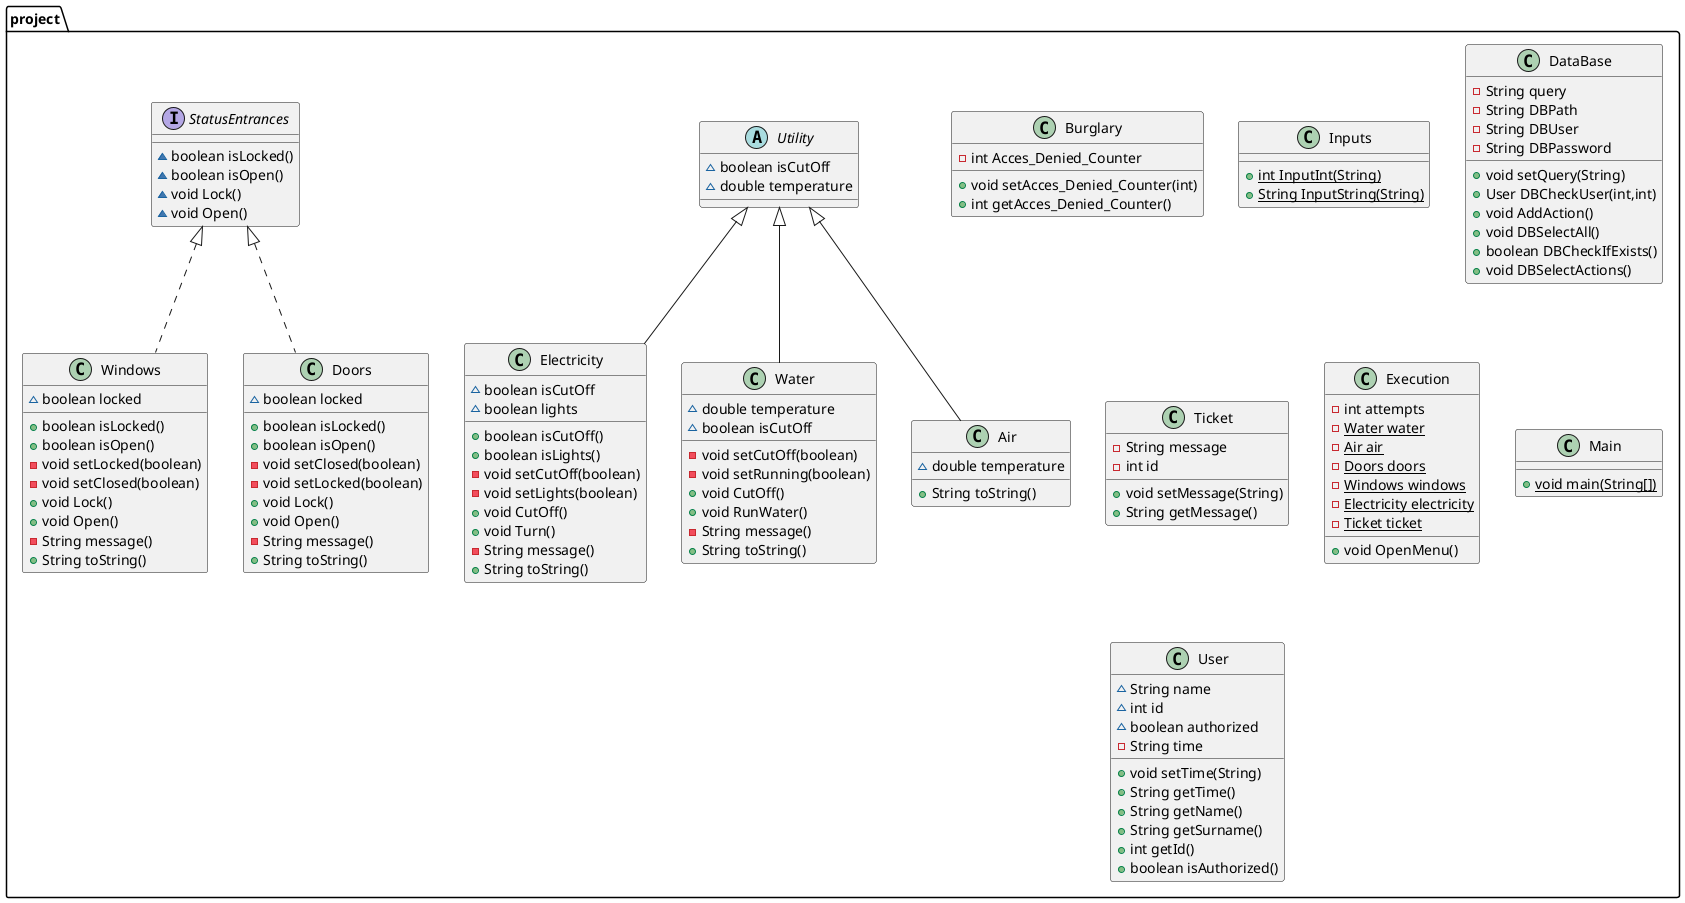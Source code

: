 @startuml
class project.Burglary {
- int Acces_Denied_Counter
+ void setAcces_Denied_Counter(int)
+ int getAcces_Denied_Counter()
}
class project.Inputs {
+ {static} int InputInt(String)
+ {static} String InputString(String)
}
class project.DataBase {
- String query
- String DBPath
- String DBUser
- String DBPassword
+ void setQuery(String)
+ User DBCheckUser(int,int)
+ void AddAction()
+ void DBSelectAll()
+ boolean DBCheckIfExists()
+ void DBSelectActions()
}
class project.Windows {
~ boolean locked
+ boolean isLocked()
+ boolean isOpen()
- void setLocked(boolean)
- void setClosed(boolean)
+ void Lock()
+ void Open()
- String message()
+ String toString()
}
abstract class project.Utility {
~ boolean isCutOff
~ double temperature
}
class project.Electricity {
~ boolean isCutOff
~ boolean lights
+ boolean isCutOff()
+ boolean isLights()
- void setCutOff(boolean)
- void setLights(boolean)
+ void CutOff()
+ void Turn()
- String message()
+ String toString()
}
class project.Water {
~ double temperature
~ boolean isCutOff
- void setCutOff(boolean)
- void setRunning(boolean)
+ void CutOff()
+ void RunWater()
- String message()
+ String toString()
}
class project.Doors {
~ boolean locked
+ boolean isLocked()
+ boolean isOpen()
- void setClosed(boolean)
- void setLocked(boolean)
+ void Lock()
+ void Open()
- String message()
+ String toString()
}
interface project.StatusEntrances {
~ boolean isLocked()
~ boolean isOpen()
~ void Lock()
~ void Open()
}
class project.Ticket {
- String message
- int id
+ void setMessage(String)
+ String getMessage()
}
class project.Execution {
- int attempts
- {static} Water water
- {static} Air air
- {static} Doors doors
- {static} Windows windows
- {static} Electricity electricity
- {static} Ticket ticket
+ void OpenMenu()
}
class project.Air {
~ double temperature
+ String toString()
}
class project.Main {
+ {static} void main(String[])
}
class project.User {
~ String name
~ int id
~ boolean authorized
- String time
+ void setTime(String)
+ String getTime()
+ String getName()
+ String getSurname()
+ int getId()
+ boolean isAuthorized()
}


project.StatusEntrances <|.. project.Windows
project.Utility <|-- project.Electricity
project.Utility <|-- project.Water
project.StatusEntrances <|.. project.Doors
project.Utility <|-- project.Air
@enduml